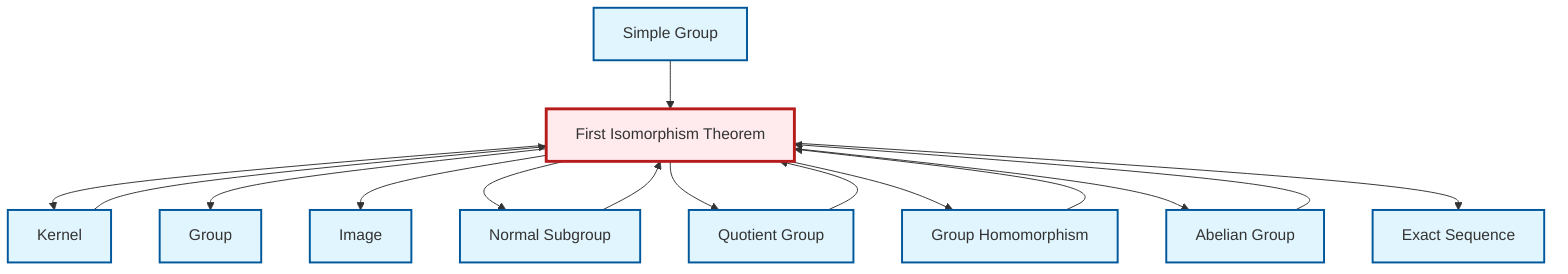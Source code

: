 graph TD
    classDef definition fill:#e1f5fe,stroke:#01579b,stroke-width:2px
    classDef theorem fill:#f3e5f5,stroke:#4a148c,stroke-width:2px
    classDef axiom fill:#fff3e0,stroke:#e65100,stroke-width:2px
    classDef example fill:#e8f5e9,stroke:#1b5e20,stroke-width:2px
    classDef current fill:#ffebee,stroke:#b71c1c,stroke-width:3px
    thm-first-isomorphism["First Isomorphism Theorem"]:::theorem
    def-exact-sequence["Exact Sequence"]:::definition
    def-group["Group"]:::definition
    def-image["Image"]:::definition
    def-homomorphism["Group Homomorphism"]:::definition
    def-quotient-group["Quotient Group"]:::definition
    def-simple-group["Simple Group"]:::definition
    def-kernel["Kernel"]:::definition
    def-abelian-group["Abelian Group"]:::definition
    def-normal-subgroup["Normal Subgroup"]:::definition
    thm-first-isomorphism --> def-kernel
    def-normal-subgroup --> thm-first-isomorphism
    thm-first-isomorphism --> def-group
    def-kernel --> thm-first-isomorphism
    thm-first-isomorphism --> def-image
    thm-first-isomorphism --> def-normal-subgroup
    thm-first-isomorphism --> def-quotient-group
    def-homomorphism --> thm-first-isomorphism
    thm-first-isomorphism --> def-homomorphism
    thm-first-isomorphism --> def-abelian-group
    def-simple-group --> thm-first-isomorphism
    def-quotient-group --> thm-first-isomorphism
    def-abelian-group --> thm-first-isomorphism
    thm-first-isomorphism --> def-exact-sequence
    class thm-first-isomorphism current
